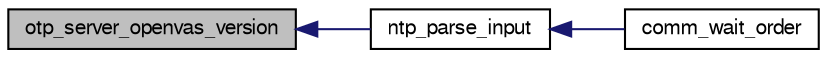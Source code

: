 digraph G
{
  bgcolor="transparent";
  edge [fontname="FreeSans",fontsize="10",labelfontname="FreeSans",labelfontsize="10"];
  node [fontname="FreeSans",fontsize="10",shape=record];
  rankdir=LR;
  Node1 [label="otp_server_openvas_version",height=0.2,width=0.4,color="black", fillcolor="grey75", style="filled" fontcolor="black"];
  Node1 -> Node2 [dir=back,color="midnightblue",fontsize="10",style="solid",fontname="FreeSans"];
  Node2 [label="ntp_parse_input",height=0.2,width=0.4,color="black",URL="$ntp_8h.html#ad385351203f78e3406be7002270026d0",tooltip="Parses the input sent by the client before the NEW_ATTACK message."];
  Node2 -> Node3 [dir=back,color="midnightblue",fontsize="10",style="solid",fontname="FreeSans"];
  Node3 [label="comm_wait_order",height=0.2,width=0.4,color="black",URL="$comm_8h.html#ae6a440e81d4192ba998ac45d1025b21f",tooltip="This function waits for the attack order of the client. Meanwhile, it processes all..."];
}

